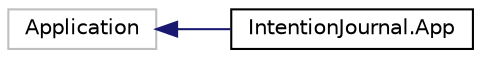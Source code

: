 digraph "Graphical Class Hierarchy"
{
  edge [fontname="Helvetica",fontsize="10",labelfontname="Helvetica",labelfontsize="10"];
  node [fontname="Helvetica",fontsize="10",shape=record];
  rankdir="LR";
  Node19 [label="Application",height=0.2,width=0.4,color="grey75", fillcolor="white", style="filled"];
  Node19 -> Node0 [dir="back",color="midnightblue",fontsize="10",style="solid",fontname="Helvetica"];
  Node0 [label="IntentionJournal.App",height=0.2,width=0.4,color="black", fillcolor="white", style="filled",URL="$class_intention_journal_1_1_app.html",tooltip="Initialisies the launch of the app, and is where you can handle how the app responds upon sleeping..."];
}

